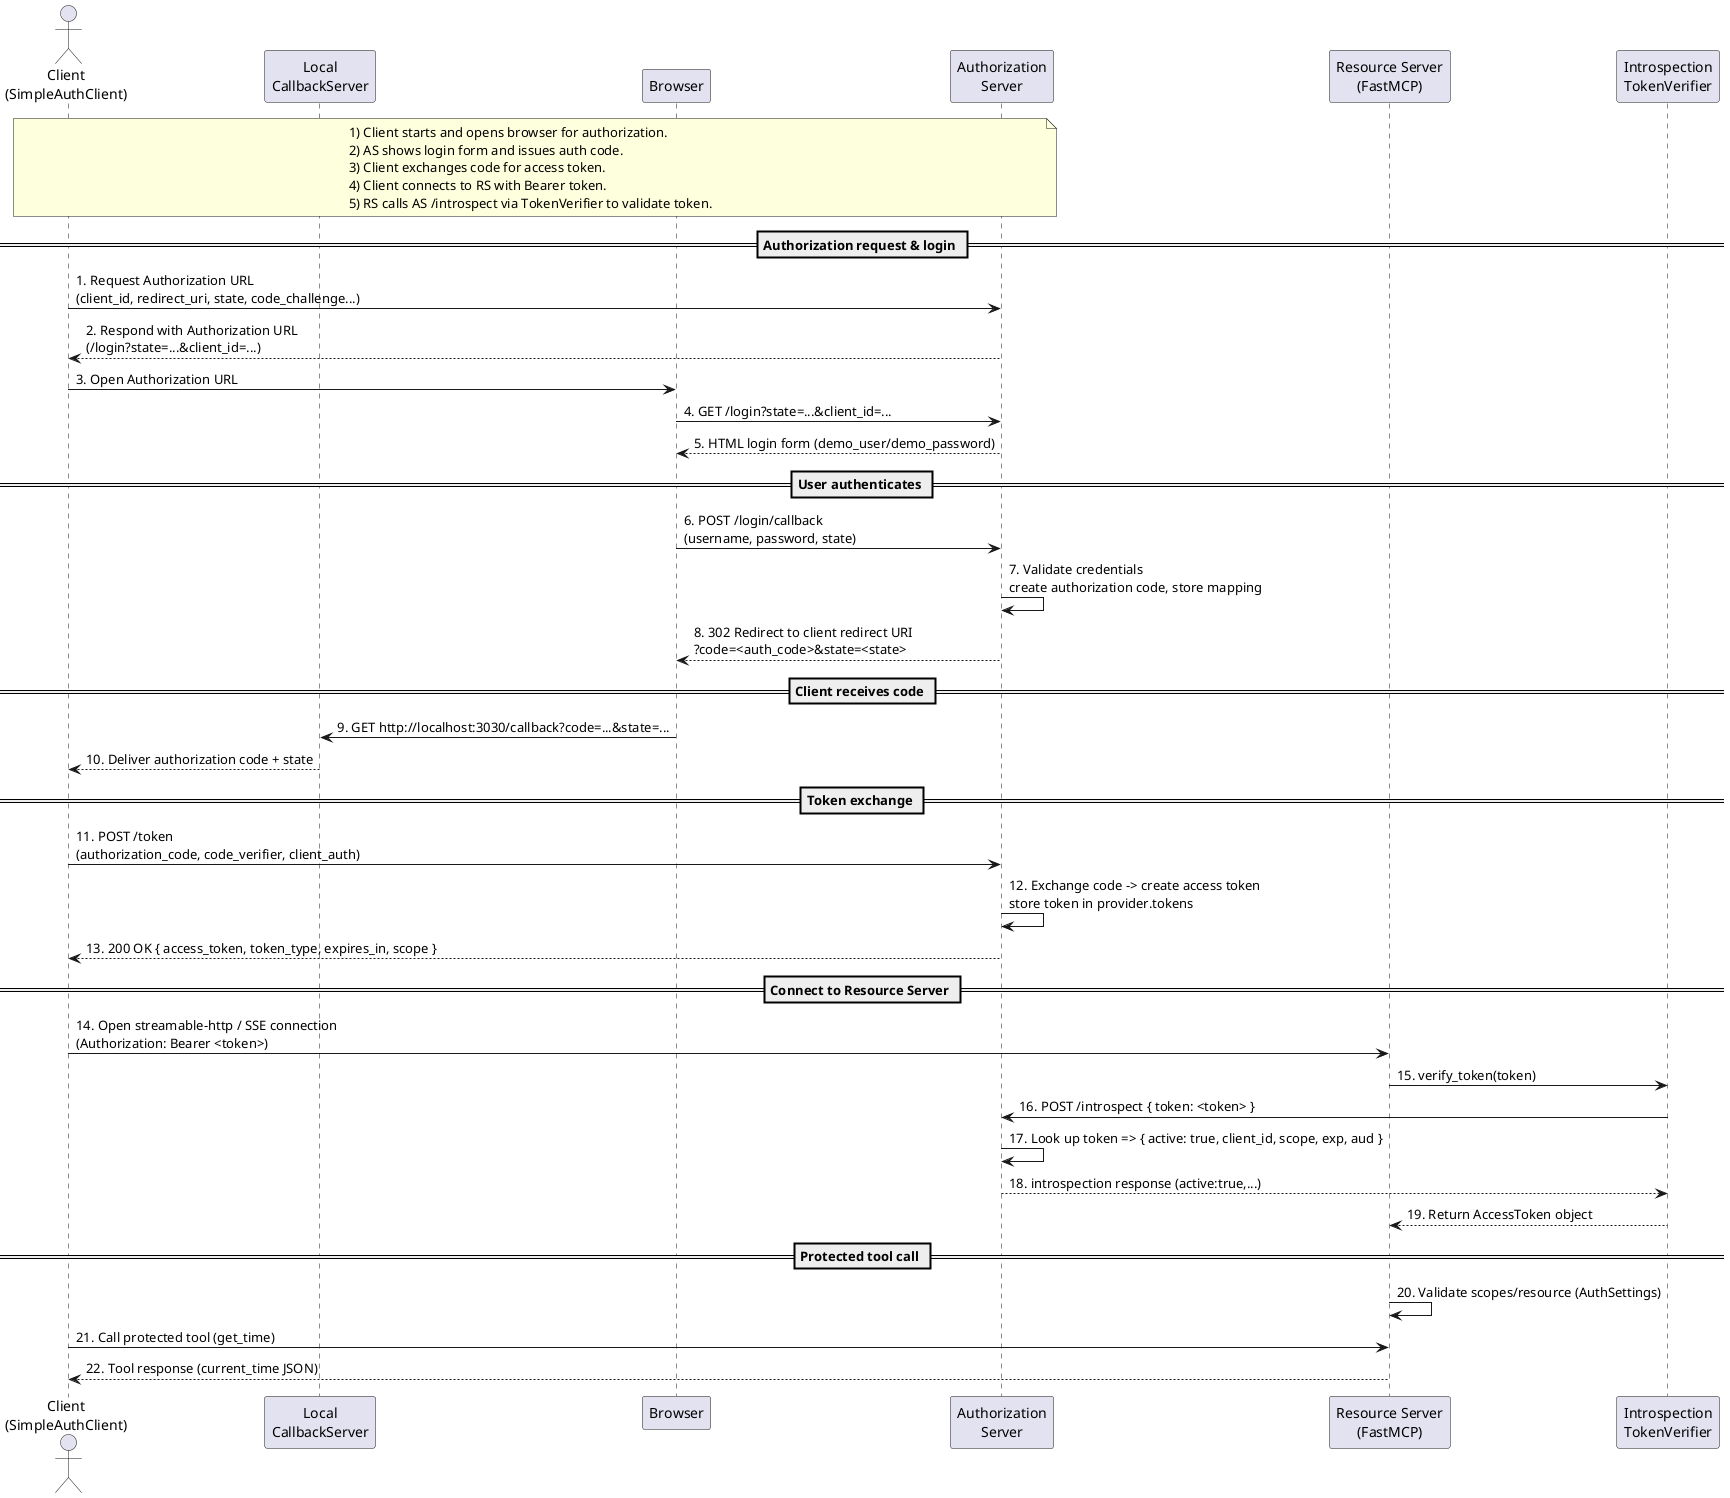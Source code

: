 @startuml
' Participants
actor ClientApp as "Client\n(SimpleAuthClient)"
participant Callback as "Local\nCallbackServer"
participant Browser as "Browser"
participant AS as "Authorization\nServer"
participant RS as "Resource Server\n(FastMCP)"
participant TokenVerifier as "Introspection\nTokenVerifier"

' Overview note
note over ClientApp,AS
  1) Client starts and opens browser for authorization.
  2) AS shows login form and issues auth code.
  3) Client exchanges code for access token.
  4) Client connects to RS with Bearer token.
  5) RS calls AS /introspect via TokenVerifier to validate token.
end note

== Authorization request & login ==
ClientApp -> AS : 1. Request Authorization URL\n(client_id, redirect_uri, state, code_challenge...)
AS --> ClientApp : 2. Respond with Authorization URL\n(/login?state=...&client_id=...)
ClientApp -> Browser : 3. Open Authorization URL
Browser -> AS : 4. GET /login?state=...&client_id=...
AS --> Browser : 5. HTML login form (demo_user/demo_password)

== User authenticates ==
Browser -> AS : 6. POST /login/callback\n(username, password, state)
AS -> AS : 7. Validate credentials\ncreate authorization code, store mapping
AS --> Browser : 8. 302 Redirect to client redirect URI\n?code=<auth_code>&state=<state>

== Client receives code ==
Browser -> Callback : 9. GET http://localhost:3030/callback?code=...&state=...
Callback --> ClientApp : 10. Deliver authorization code + state

== Token exchange ==
ClientApp -> AS : 11. POST /token\n(authorization_code, code_verifier, client_auth)
AS -> AS : 12. Exchange code -> create access token\nstore token in provider.tokens
AS --> ClientApp : 13. 200 OK { access_token, token_type, expires_in, scope }

== Connect to Resource Server ==
ClientApp -> RS : 14. Open streamable-http / SSE connection\n(Authorization: Bearer <token>)
RS -> TokenVerifier : 15. verify_token(token)
TokenVerifier -> AS : 16. POST /introspect { token: <token> }
AS -> AS : 17. Look up token => { active: true, client_id, scope, exp, aud }
AS --> TokenVerifier : 18. introspection response (active:true,...)
TokenVerifier --> RS : 19. Return AccessToken object

== Protected tool call ==
RS -> RS : 20. Validate scopes/resource (AuthSettings)
ClientApp -> RS : 21. Call protected tool (get_time)
RS --> ClientApp : 22. Tool response (current_time JSON)

@enduml
